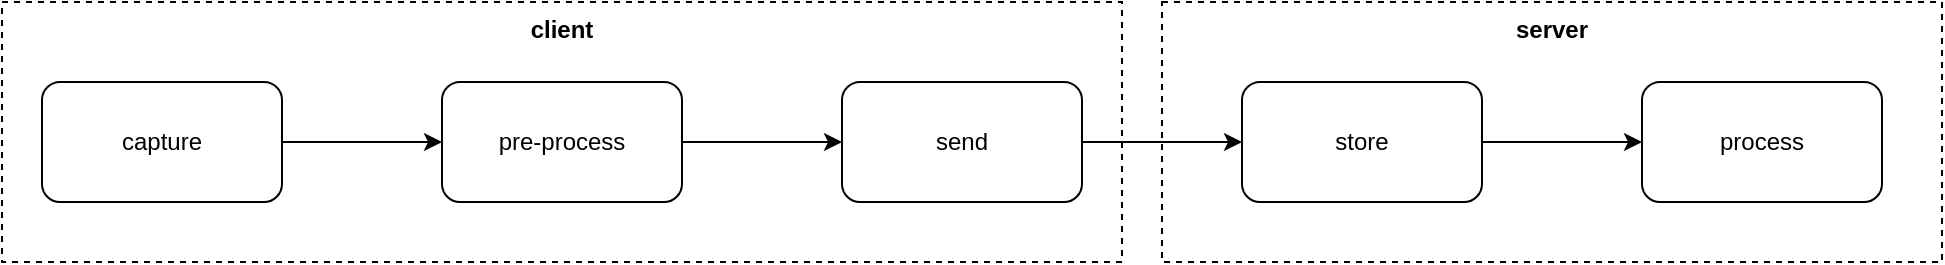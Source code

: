 <mxfile version="13.2.4" type="device"><diagram id="CbfhtyWSZWOTTl7Nd_SV" name="Page-1"><mxGraphModel dx="1656" dy="951" grid="1" gridSize="10" guides="1" tooltips="1" connect="1" arrows="1" fold="1" page="1" pageScale="1" pageWidth="1169" pageHeight="827" math="0" shadow="0"><root><mxCell id="0"/><mxCell id="1" parent="0"/><mxCell id="dVJAyR0Q5eLsk57F5QIg-3" value="" style="edgeStyle=orthogonalEdgeStyle;rounded=0;orthogonalLoop=1;jettySize=auto;html=1;" parent="1" source="dVJAyR0Q5eLsk57F5QIg-1" target="dVJAyR0Q5eLsk57F5QIg-2" edge="1"><mxGeometry relative="1" as="geometry"/></mxCell><mxCell id="dVJAyR0Q5eLsk57F5QIg-1" value="capture" style="rounded=1;whiteSpace=wrap;html=1;" parent="1" vertex="1"><mxGeometry x="80" y="100" width="120" height="60" as="geometry"/></mxCell><mxCell id="dVJAyR0Q5eLsk57F5QIg-5" value="" style="edgeStyle=orthogonalEdgeStyle;rounded=0;orthogonalLoop=1;jettySize=auto;html=1;" parent="1" source="dVJAyR0Q5eLsk57F5QIg-2" target="dVJAyR0Q5eLsk57F5QIg-4" edge="1"><mxGeometry relative="1" as="geometry"/></mxCell><mxCell id="dVJAyR0Q5eLsk57F5QIg-2" value="pre-process" style="rounded=1;whiteSpace=wrap;html=1;" parent="1" vertex="1"><mxGeometry x="280" y="100" width="120" height="60" as="geometry"/></mxCell><mxCell id="dVJAyR0Q5eLsk57F5QIg-7" value="" style="edgeStyle=orthogonalEdgeStyle;rounded=0;orthogonalLoop=1;jettySize=auto;html=1;" parent="1" source="dVJAyR0Q5eLsk57F5QIg-4" target="dVJAyR0Q5eLsk57F5QIg-6" edge="1"><mxGeometry relative="1" as="geometry"/></mxCell><mxCell id="dVJAyR0Q5eLsk57F5QIg-4" value="send" style="rounded=1;whiteSpace=wrap;html=1;" parent="1" vertex="1"><mxGeometry x="480" y="100" width="120" height="60" as="geometry"/></mxCell><mxCell id="bT4XzrSxe0H1paieMocu-2" value="" style="edgeStyle=orthogonalEdgeStyle;rounded=0;orthogonalLoop=1;jettySize=auto;html=1;" parent="1" source="dVJAyR0Q5eLsk57F5QIg-6" target="bT4XzrSxe0H1paieMocu-1" edge="1"><mxGeometry relative="1" as="geometry"/></mxCell><mxCell id="dVJAyR0Q5eLsk57F5QIg-6" value="store" style="rounded=1;whiteSpace=wrap;html=1;" parent="1" vertex="1"><mxGeometry x="680" y="100" width="120" height="60" as="geometry"/></mxCell><mxCell id="bT4XzrSxe0H1paieMocu-1" value="process" style="rounded=1;whiteSpace=wrap;html=1;" parent="1" vertex="1"><mxGeometry x="880" y="100" width="120" height="60" as="geometry"/></mxCell><mxCell id="rn_WsF1tZ6QXQEfUi0LW-15" value="client" style="rounded=0;whiteSpace=wrap;html=1;fillColor=none;dashed=1;verticalAlign=top;fontStyle=1" vertex="1" parent="1"><mxGeometry x="60" y="60" width="560" height="130" as="geometry"/></mxCell><mxCell id="rn_WsF1tZ6QXQEfUi0LW-16" value="server" style="rounded=0;whiteSpace=wrap;html=1;fillColor=none;dashed=1;verticalAlign=top;fontStyle=1" vertex="1" parent="1"><mxGeometry x="640" y="60" width="390" height="130" as="geometry"/></mxCell></root></mxGraphModel></diagram></mxfile>